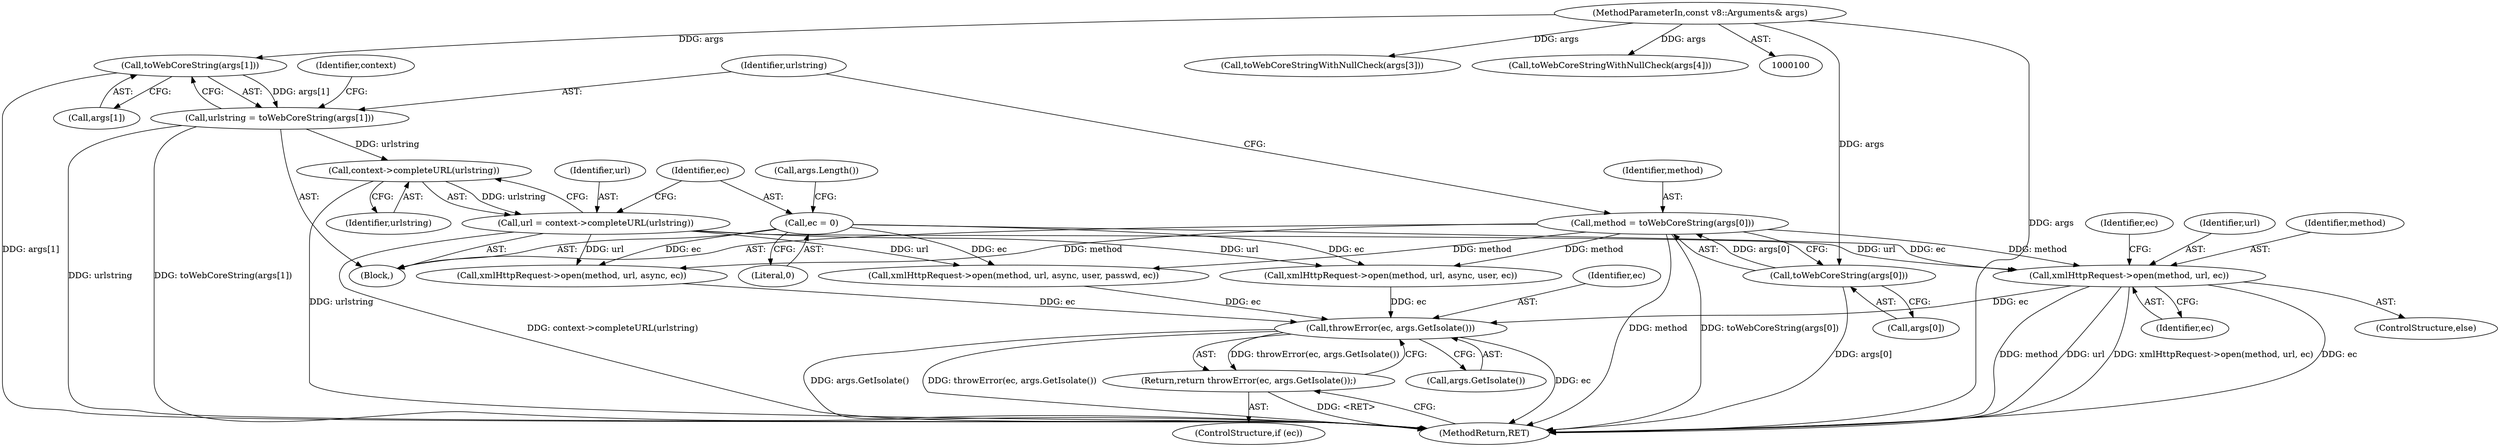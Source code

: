 digraph "0_Chrome_e9372a1bfd3588a80fcf49aa07321f0971dd6091_69@API" {
"1000208" [label="(Call,xmlHttpRequest->open(method, url, ec))"];
"1000117" [label="(Call,method = toWebCoreString(args[0]))"];
"1000119" [label="(Call,toWebCoreString(args[0]))"];
"1000101" [label="(MethodParameterIn,const v8::Arguments& args)"];
"1000140" [label="(Call,url = context->completeURL(urlstring))"];
"1000142" [label="(Call,context->completeURL(urlstring))"];
"1000124" [label="(Call,urlstring = toWebCoreString(args[1]))"];
"1000126" [label="(Call,toWebCoreString(args[1]))"];
"1000145" [label="(Call,ec = 0)"];
"1000215" [label="(Call,throwError(ec, args.GetIsolate()))"];
"1000214" [label="(Return,return throwError(ec, args.GetIsolate());)"];
"1000142" [label="(Call,context->completeURL(urlstring))"];
"1000117" [label="(Call,method = toWebCoreString(args[0]))"];
"1000125" [label="(Identifier,urlstring)"];
"1000220" [label="(MethodReturn,RET)"];
"1000102" [label="(Block,)"];
"1000145" [label="(Call,ec = 0)"];
"1000101" [label="(MethodParameterIn,const v8::Arguments& args)"];
"1000132" [label="(Identifier,context)"];
"1000120" [label="(Call,args[0])"];
"1000127" [label="(Call,args[1])"];
"1000212" [label="(ControlStructure,if (ec))"];
"1000119" [label="(Call,toWebCoreString(args[0]))"];
"1000124" [label="(Call,urlstring = toWebCoreString(args[1]))"];
"1000213" [label="(Identifier,ec)"];
"1000207" [label="(ControlStructure,else)"];
"1000118" [label="(Identifier,method)"];
"1000141" [label="(Identifier,url)"];
"1000208" [label="(Call,xmlHttpRequest->open(method, url, ec))"];
"1000147" [label="(Literal,0)"];
"1000168" [label="(Call,toWebCoreStringWithNullCheck(args[3]))"];
"1000187" [label="(Call,xmlHttpRequest->open(method, url, async, user, passwd, ec))"];
"1000150" [label="(Call,args.Length())"];
"1000211" [label="(Identifier,ec)"];
"1000216" [label="(Identifier,ec)"];
"1000217" [label="(Call,args.GetIsolate())"];
"1000183" [label="(Call,toWebCoreStringWithNullCheck(args[4]))"];
"1000195" [label="(Call,xmlHttpRequest->open(method, url, async, user, ec))"];
"1000210" [label="(Identifier,url)"];
"1000214" [label="(Return,return throwError(ec, args.GetIsolate());)"];
"1000209" [label="(Identifier,method)"];
"1000202" [label="(Call,xmlHttpRequest->open(method, url, async, ec))"];
"1000143" [label="(Identifier,urlstring)"];
"1000126" [label="(Call,toWebCoreString(args[1]))"];
"1000146" [label="(Identifier,ec)"];
"1000215" [label="(Call,throwError(ec, args.GetIsolate()))"];
"1000140" [label="(Call,url = context->completeURL(urlstring))"];
"1000208" -> "1000207"  [label="AST: "];
"1000208" -> "1000211"  [label="CFG: "];
"1000209" -> "1000208"  [label="AST: "];
"1000210" -> "1000208"  [label="AST: "];
"1000211" -> "1000208"  [label="AST: "];
"1000213" -> "1000208"  [label="CFG: "];
"1000208" -> "1000220"  [label="DDG: method"];
"1000208" -> "1000220"  [label="DDG: url"];
"1000208" -> "1000220"  [label="DDG: xmlHttpRequest->open(method, url, ec)"];
"1000208" -> "1000220"  [label="DDG: ec"];
"1000117" -> "1000208"  [label="DDG: method"];
"1000140" -> "1000208"  [label="DDG: url"];
"1000145" -> "1000208"  [label="DDG: ec"];
"1000208" -> "1000215"  [label="DDG: ec"];
"1000117" -> "1000102"  [label="AST: "];
"1000117" -> "1000119"  [label="CFG: "];
"1000118" -> "1000117"  [label="AST: "];
"1000119" -> "1000117"  [label="AST: "];
"1000125" -> "1000117"  [label="CFG: "];
"1000117" -> "1000220"  [label="DDG: method"];
"1000117" -> "1000220"  [label="DDG: toWebCoreString(args[0])"];
"1000119" -> "1000117"  [label="DDG: args[0]"];
"1000117" -> "1000187"  [label="DDG: method"];
"1000117" -> "1000195"  [label="DDG: method"];
"1000117" -> "1000202"  [label="DDG: method"];
"1000119" -> "1000120"  [label="CFG: "];
"1000120" -> "1000119"  [label="AST: "];
"1000119" -> "1000220"  [label="DDG: args[0]"];
"1000101" -> "1000119"  [label="DDG: args"];
"1000101" -> "1000100"  [label="AST: "];
"1000101" -> "1000220"  [label="DDG: args"];
"1000101" -> "1000126"  [label="DDG: args"];
"1000101" -> "1000168"  [label="DDG: args"];
"1000101" -> "1000183"  [label="DDG: args"];
"1000140" -> "1000102"  [label="AST: "];
"1000140" -> "1000142"  [label="CFG: "];
"1000141" -> "1000140"  [label="AST: "];
"1000142" -> "1000140"  [label="AST: "];
"1000146" -> "1000140"  [label="CFG: "];
"1000140" -> "1000220"  [label="DDG: context->completeURL(urlstring)"];
"1000142" -> "1000140"  [label="DDG: urlstring"];
"1000140" -> "1000187"  [label="DDG: url"];
"1000140" -> "1000195"  [label="DDG: url"];
"1000140" -> "1000202"  [label="DDG: url"];
"1000142" -> "1000143"  [label="CFG: "];
"1000143" -> "1000142"  [label="AST: "];
"1000142" -> "1000220"  [label="DDG: urlstring"];
"1000124" -> "1000142"  [label="DDG: urlstring"];
"1000124" -> "1000102"  [label="AST: "];
"1000124" -> "1000126"  [label="CFG: "];
"1000125" -> "1000124"  [label="AST: "];
"1000126" -> "1000124"  [label="AST: "];
"1000132" -> "1000124"  [label="CFG: "];
"1000124" -> "1000220"  [label="DDG: urlstring"];
"1000124" -> "1000220"  [label="DDG: toWebCoreString(args[1])"];
"1000126" -> "1000124"  [label="DDG: args[1]"];
"1000126" -> "1000127"  [label="CFG: "];
"1000127" -> "1000126"  [label="AST: "];
"1000126" -> "1000220"  [label="DDG: args[1]"];
"1000145" -> "1000102"  [label="AST: "];
"1000145" -> "1000147"  [label="CFG: "];
"1000146" -> "1000145"  [label="AST: "];
"1000147" -> "1000145"  [label="AST: "];
"1000150" -> "1000145"  [label="CFG: "];
"1000145" -> "1000187"  [label="DDG: ec"];
"1000145" -> "1000195"  [label="DDG: ec"];
"1000145" -> "1000202"  [label="DDG: ec"];
"1000215" -> "1000214"  [label="AST: "];
"1000215" -> "1000217"  [label="CFG: "];
"1000216" -> "1000215"  [label="AST: "];
"1000217" -> "1000215"  [label="AST: "];
"1000214" -> "1000215"  [label="CFG: "];
"1000215" -> "1000220"  [label="DDG: ec"];
"1000215" -> "1000220"  [label="DDG: args.GetIsolate()"];
"1000215" -> "1000220"  [label="DDG: throwError(ec, args.GetIsolate())"];
"1000215" -> "1000214"  [label="DDG: throwError(ec, args.GetIsolate())"];
"1000195" -> "1000215"  [label="DDG: ec"];
"1000202" -> "1000215"  [label="DDG: ec"];
"1000187" -> "1000215"  [label="DDG: ec"];
"1000214" -> "1000212"  [label="AST: "];
"1000220" -> "1000214"  [label="CFG: "];
"1000214" -> "1000220"  [label="DDG: <RET>"];
}
